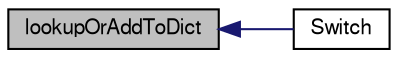 digraph "lookupOrAddToDict"
{
  bgcolor="transparent";
  edge [fontname="FreeSans",fontsize="10",labelfontname="FreeSans",labelfontsize="10"];
  node [fontname="FreeSans",fontsize="10",shape=record];
  rankdir="LR";
  Node39 [label="lookupOrAddToDict",height=0.2,width=0.4,color="black", fillcolor="grey75", style="filled", fontcolor="black"];
  Node39 -> Node40 [dir="back",color="midnightblue",fontsize="10",style="solid",fontname="FreeSans"];
  Node40 [label="Switch",height=0.2,width=0.4,color="black",URL="$a27626.html#ae6eab8472522a842f0e9c256a98c045d",tooltip="Construct from integer values (treats integer as bool value) "];
}
